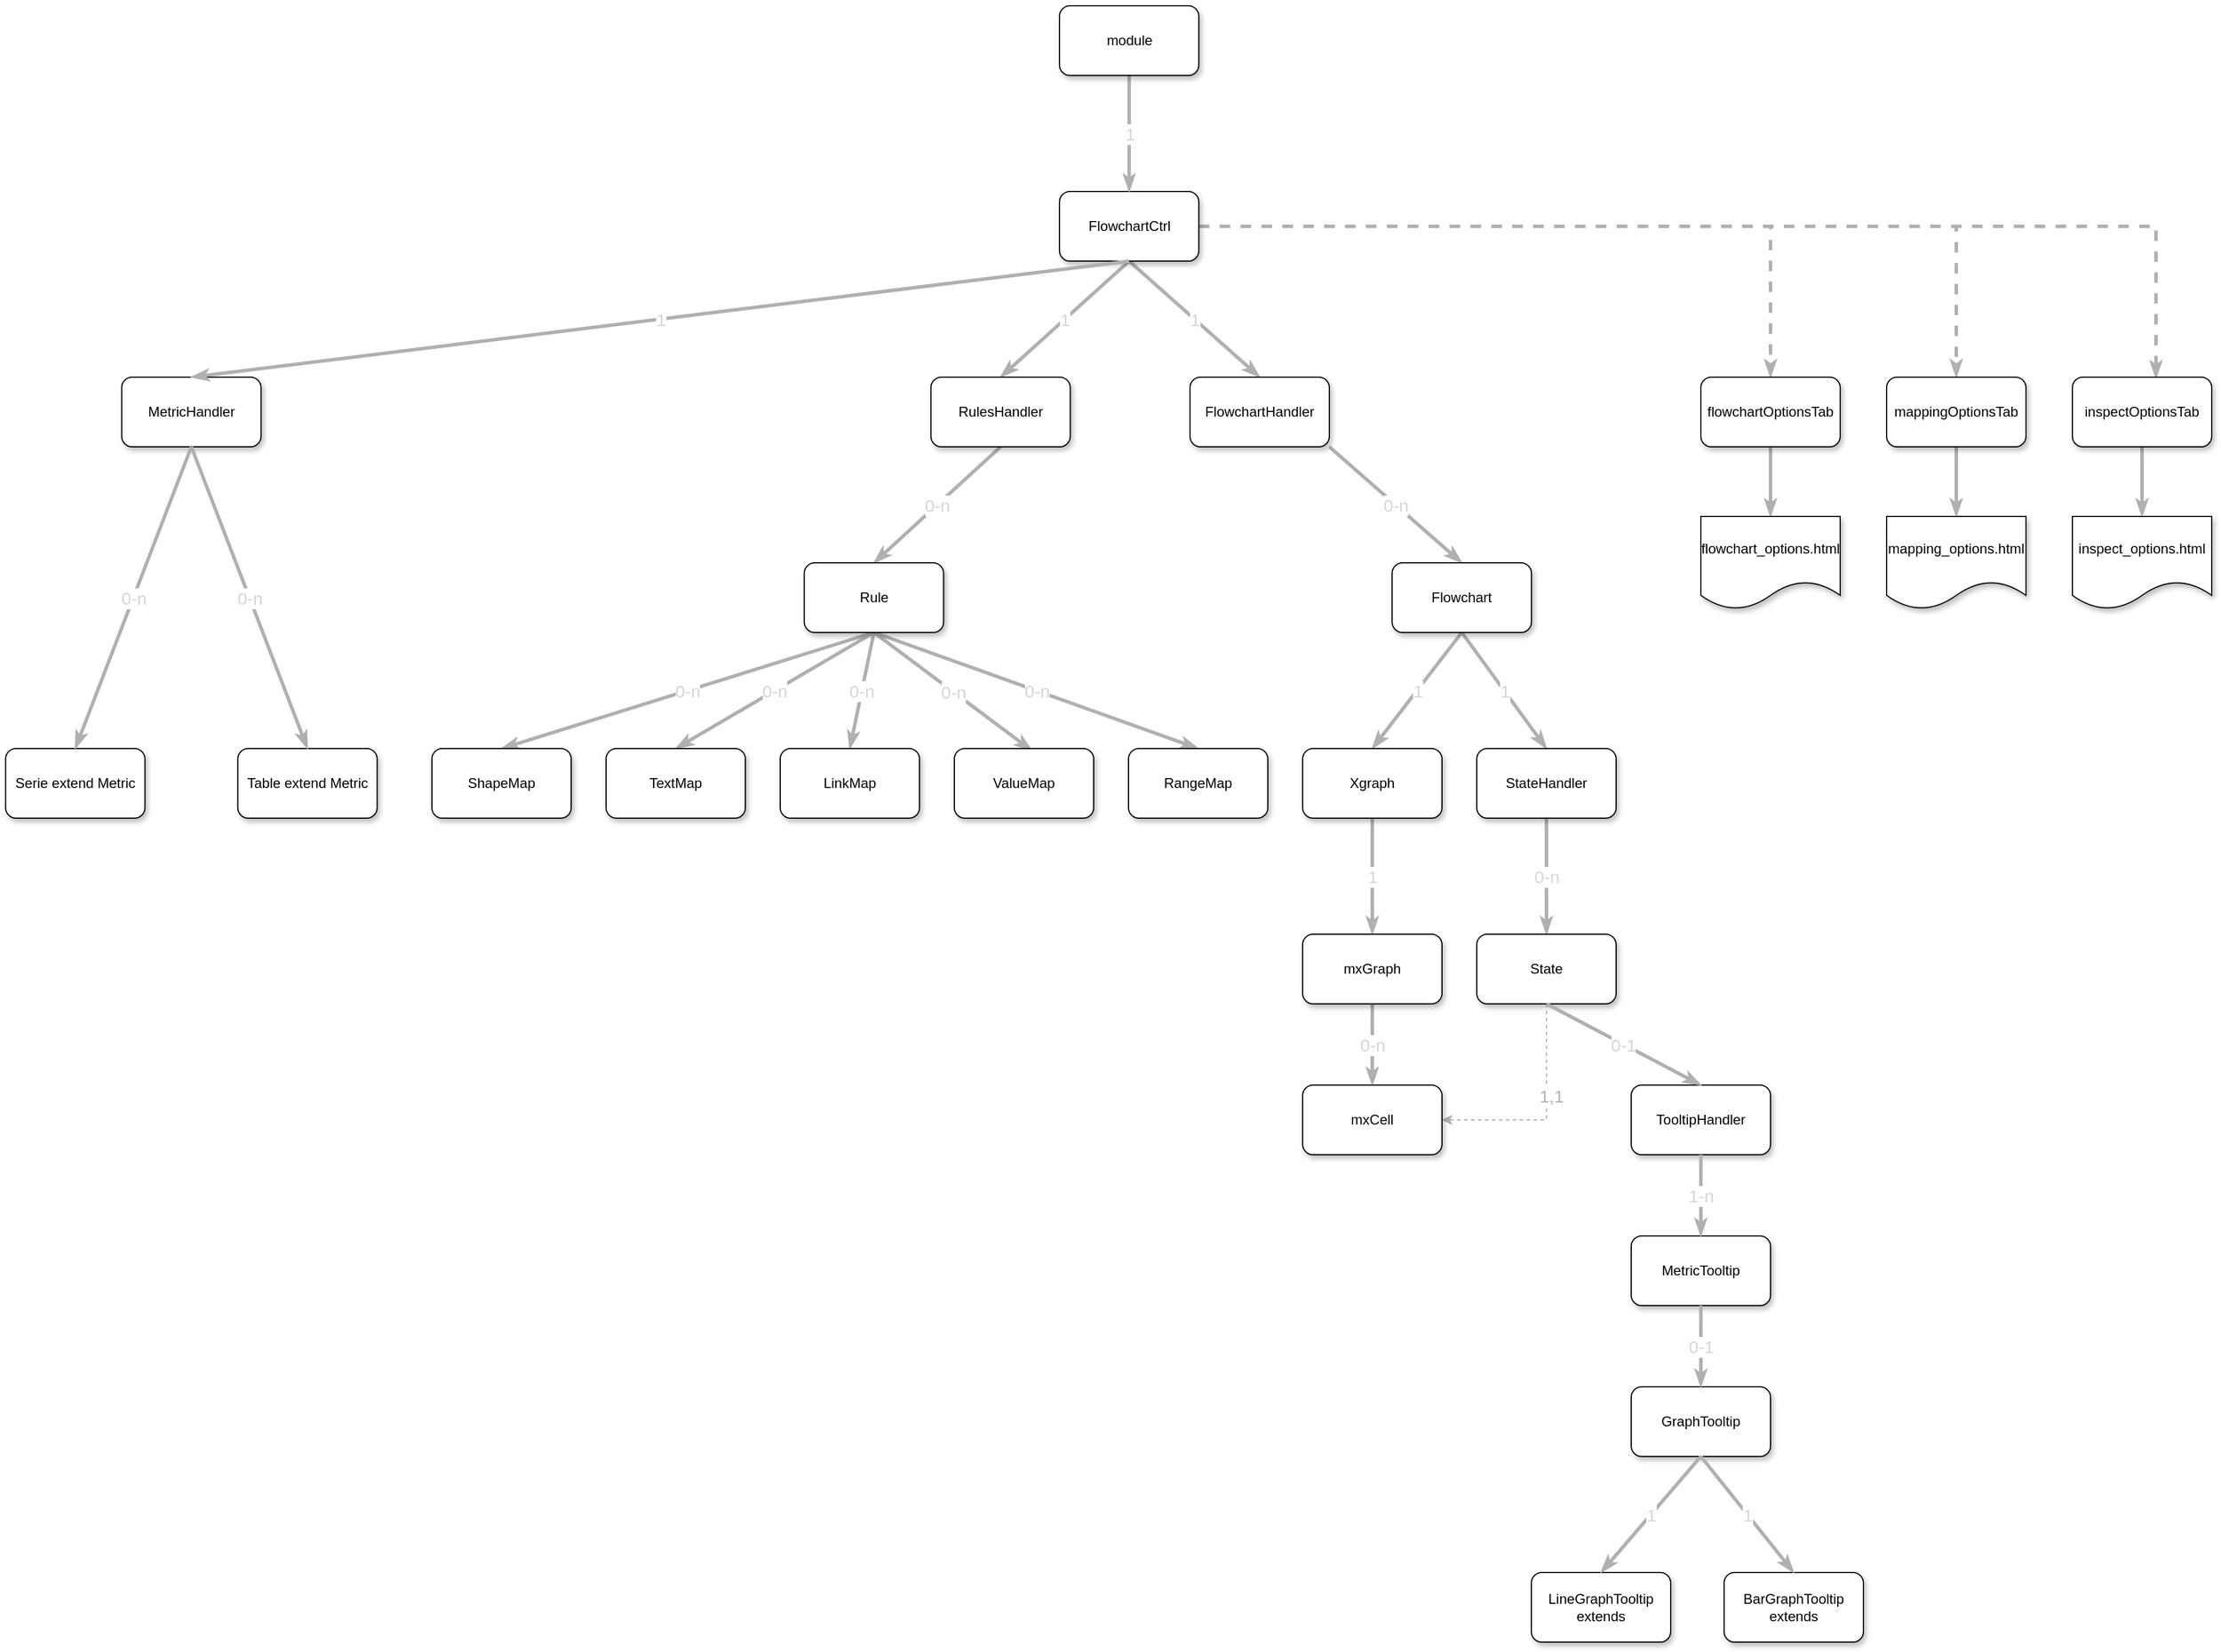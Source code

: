 <mxfile version="12.3.3" type="github" pages="1">
  <diagram id="4MEhEQG-nWIl660bmCpm" name="Page-1">
    <mxGraphModel dx="2272" dy="794" grid="1" gridSize="10" guides="1" tooltips="1" connect="1" arrows="1" fold="1" page="1" pageScale="1" pageWidth="850" pageHeight="1100" math="0" shadow="0">
      <root>
        <mxCell id="0"/>
        <mxCell id="1" parent="0"/>
        <mxCell id="bV-LscC6L0329E-6JN9a-8" value="1" style="rounded=0;orthogonalLoop=1;jettySize=auto;html=1;exitX=0.5;exitY=1;exitDx=0;exitDy=0;endArrow=classicThin;endFill=1;orthogonal=1;entryX=0.5;entryY=0;entryDx=0;entryDy=0;labelBorderColor=none;labelBackgroundColor=#ffffff;strokeColor=#B0B0B0;strokeWidth=3;fontColor=#D6D6D6;fontSize=15;shadow=0;" parent="1" source="bV-LscC6L0329E-6JN9a-1" target="bV-LscC6L0329E-6JN9a-5" edge="1">
          <mxGeometry relative="1" as="geometry"/>
        </mxCell>
        <mxCell id="bV-LscC6L0329E-6JN9a-9" value="1" style="rounded=0;orthogonalLoop=1;jettySize=auto;html=1;entryX=0.5;entryY=0;entryDx=0;entryDy=0;exitX=0.5;exitY=1;exitDx=0;exitDy=0;endArrow=classicThin;endFill=1;orthogonal=1;labelBorderColor=none;labelBackgroundColor=#ffffff;strokeColor=#B0B0B0;strokeWidth=3;fontColor=#D6D6D6;fontSize=15;shadow=0;" parent="1" source="bV-LscC6L0329E-6JN9a-1" target="bV-LscC6L0329E-6JN9a-6" edge="1">
          <mxGeometry relative="1" as="geometry"/>
        </mxCell>
        <mxCell id="bV-LscC6L0329E-6JN9a-39" style="edgeStyle=orthogonalEdgeStyle;rounded=0;orthogonalLoop=1;jettySize=auto;html=1;endArrow=classicThin;endFill=1;dashed=1;labelBorderColor=none;labelBackgroundColor=#ffffff;strokeColor=#B0B0B0;strokeWidth=3;fontColor=#D6D6D6;fontSize=15;shadow=0;" parent="1" source="bV-LscC6L0329E-6JN9a-1" target="bV-LscC6L0329E-6JN9a-38" edge="1">
          <mxGeometry relative="1" as="geometry"/>
        </mxCell>
        <mxCell id="bV-LscC6L0329E-6JN9a-42" style="edgeStyle=orthogonalEdgeStyle;rounded=0;orthogonalLoop=1;jettySize=auto;html=1;entryX=0.5;entryY=0;entryDx=0;entryDy=0;dashed=1;endArrow=classicThin;endFill=1;labelBorderColor=none;labelBackgroundColor=#ffffff;strokeColor=#B0B0B0;strokeWidth=3;fontColor=#D6D6D6;fontSize=15;shadow=0;" parent="1" source="bV-LscC6L0329E-6JN9a-1" target="bV-LscC6L0329E-6JN9a-40" edge="1">
          <mxGeometry relative="1" as="geometry"/>
        </mxCell>
        <mxCell id="bV-LscC6L0329E-6JN9a-43" style="edgeStyle=orthogonalEdgeStyle;rounded=0;orthogonalLoop=1;jettySize=auto;html=1;entryX=0.6;entryY=0.017;entryDx=0;entryDy=0;entryPerimeter=0;dashed=1;endArrow=classicThin;endFill=1;labelBorderColor=none;labelBackgroundColor=#ffffff;strokeColor=#B0B0B0;strokeWidth=3;fontColor=#D6D6D6;fontSize=15;shadow=0;" parent="1" source="bV-LscC6L0329E-6JN9a-1" target="bV-LscC6L0329E-6JN9a-41" edge="1">
          <mxGeometry relative="1" as="geometry"/>
        </mxCell>
        <mxCell id="bV-LscC6L0329E-6JN9a-1" value="FlowchartCtrl" style="rounded=1;whiteSpace=wrap;html=1;fillColor=#FFFFFF;strokeColor=#000000;labelBorderColor=none;shadow=1;gradientColor=none;" parent="1" vertex="1">
          <mxGeometry x="607.579" y="160" width="120" height="60" as="geometry"/>
        </mxCell>
        <mxCell id="bV-LscC6L0329E-6JN9a-13" value="1" style="rounded=0;orthogonalLoop=1;jettySize=auto;html=1;entryX=0.5;entryY=0;entryDx=0;entryDy=0;endArrow=classicThin;endFill=1;orthogonal=1;labelBorderColor=none;labelBackgroundColor=#ffffff;strokeColor=#B0B0B0;strokeWidth=3;fontColor=#D6D6D6;fontSize=15;shadow=0;" parent="1" source="bV-LscC6L0329E-6JN9a-2" target="bV-LscC6L0329E-6JN9a-1" edge="1">
          <mxGeometry relative="1" as="geometry"/>
        </mxCell>
        <mxCell id="bV-LscC6L0329E-6JN9a-2" value="module" style="rounded=1;whiteSpace=wrap;html=1;fillColor=#FFFFFF;strokeColor=#000000;labelBorderColor=none;shadow=1;gradientColor=none;" parent="1" vertex="1">
          <mxGeometry x="607.579" width="120" height="60" as="geometry"/>
        </mxCell>
        <mxCell id="bV-LscC6L0329E-6JN9a-10" value="0-n" style="rounded=0;orthogonalLoop=1;jettySize=auto;html=1;exitX=0.5;exitY=1;exitDx=0;exitDy=0;entryX=0.5;entryY=0;entryDx=0;entryDy=0;endArrow=classicThin;endFill=1;orthogonal=1;labelBorderColor=none;labelBackgroundColor=#ffffff;strokeColor=#B0B0B0;strokeWidth=3;fontColor=#D6D6D6;fontSize=15;shadow=0;" parent="1" source="bV-LscC6L0329E-6JN9a-5" target="bV-LscC6L0329E-6JN9a-7" edge="1">
          <mxGeometry relative="1" as="geometry"/>
        </mxCell>
        <mxCell id="bV-LscC6L0329E-6JN9a-5" value="RulesHandler" style="rounded=1;whiteSpace=wrap;html=1;fillColor=#FFFFFF;strokeColor=#000000;labelBorderColor=none;shadow=1;gradientColor=none;" parent="1" vertex="1">
          <mxGeometry x="496.829" y="320" width="120" height="60" as="geometry"/>
        </mxCell>
        <mxCell id="bV-LscC6L0329E-6JN9a-15" value="0-n" style="rounded=0;orthogonalLoop=1;jettySize=auto;html=1;entryX=0.5;entryY=0;entryDx=0;entryDy=0;endArrow=classicThin;endFill=1;orthogonal=1;labelBorderColor=none;labelBackgroundColor=#ffffff;strokeColor=#B0B0B0;strokeWidth=3;fontColor=#D6D6D6;fontSize=15;shadow=0;" parent="1" source="bV-LscC6L0329E-6JN9a-6" target="bV-LscC6L0329E-6JN9a-14" edge="1">
          <mxGeometry relative="1" as="geometry"/>
        </mxCell>
        <mxCell id="bV-LscC6L0329E-6JN9a-6" value="FlowchartHandler" style="rounded=1;whiteSpace=wrap;html=1;fillColor=#FFFFFF;strokeColor=#000000;labelBorderColor=none;shadow=1;gradientColor=none;" parent="1" vertex="1">
          <mxGeometry x="719.992" y="320" width="120" height="60" as="geometry"/>
        </mxCell>
        <mxCell id="bV-LscC6L0329E-6JN9a-20" value="0-n" style="rounded=0;orthogonalLoop=1;jettySize=auto;html=1;exitX=0.5;exitY=1;exitDx=0;exitDy=0;entryX=0.5;entryY=0;entryDx=0;entryDy=0;endArrow=classicThin;endFill=1;orthogonal=1;labelBorderColor=none;labelBackgroundColor=#ffffff;strokeColor=#B0B0B0;strokeWidth=3;fontColor=#D6D6D6;fontSize=15;shadow=0;" parent="1" source="bV-LscC6L0329E-6JN9a-7" target="bV-LscC6L0329E-6JN9a-16" edge="1">
          <mxGeometry relative="1" as="geometry"/>
        </mxCell>
        <mxCell id="bV-LscC6L0329E-6JN9a-21" value="0-n" style="rounded=0;orthogonalLoop=1;jettySize=auto;html=1;entryX=0.5;entryY=0;entryDx=0;entryDy=0;endArrow=classicThin;endFill=1;exitX=0.5;exitY=1;exitDx=0;exitDy=0;orthogonal=1;labelBorderColor=none;labelBackgroundColor=#ffffff;strokeColor=#B0B0B0;strokeWidth=3;fontColor=#D6D6D6;fontSize=15;shadow=0;" parent="1" source="bV-LscC6L0329E-6JN9a-7" target="bV-LscC6L0329E-6JN9a-17" edge="1">
          <mxGeometry relative="1" as="geometry"/>
        </mxCell>
        <mxCell id="bV-LscC6L0329E-6JN9a-22" value="0-n" style="rounded=0;orthogonalLoop=1;jettySize=auto;html=1;entryX=0.5;entryY=0;entryDx=0;entryDy=0;endArrow=classicThin;endFill=1;exitX=0.5;exitY=1;exitDx=0;exitDy=0;orthogonal=1;labelBorderColor=none;labelBackgroundColor=#ffffff;strokeColor=#B0B0B0;strokeWidth=3;fontColor=#D6D6D6;fontSize=15;shadow=0;" parent="1" source="bV-LscC6L0329E-6JN9a-7" target="bV-LscC6L0329E-6JN9a-18" edge="1">
          <mxGeometry relative="1" as="geometry"/>
        </mxCell>
        <mxCell id="bV-LscC6L0329E-6JN9a-24" value="0-n" style="rounded=0;orthogonalLoop=1;jettySize=auto;html=1;entryX=0.558;entryY=0.033;entryDx=0;entryDy=0;entryPerimeter=0;endArrow=classicThin;endFill=1;orthogonal=1;exitX=0.5;exitY=1;exitDx=0;exitDy=0;labelBorderColor=none;labelBackgroundColor=#ffffff;strokeColor=#B0B0B0;strokeWidth=3;fontColor=#D6D6D6;fontSize=15;shadow=0;" parent="1" source="bV-LscC6L0329E-6JN9a-7" target="bV-LscC6L0329E-6JN9a-23" edge="1">
          <mxGeometry relative="1" as="geometry"/>
        </mxCell>
        <mxCell id="bV-LscC6L0329E-6JN9a-25" value="0-n" style="rounded=0;orthogonalLoop=1;jettySize=auto;html=1;entryX=0.5;entryY=0;entryDx=0;entryDy=0;endArrow=classicThin;endFill=1;orthogonal=1;exitX=0.5;exitY=1;exitDx=0;exitDy=0;labelBorderColor=none;labelBackgroundColor=#ffffff;strokeColor=#B0B0B0;strokeWidth=3;fontColor=#D6D6D6;fontSize=15;shadow=0;" parent="1" source="bV-LscC6L0329E-6JN9a-7" target="bV-LscC6L0329E-6JN9a-19" edge="1">
          <mxGeometry relative="1" as="geometry"/>
        </mxCell>
        <mxCell id="bV-LscC6L0329E-6JN9a-7" value="Rule" style="rounded=1;whiteSpace=wrap;html=1;fillColor=#FFFFFF;strokeColor=#000000;labelBorderColor=none;shadow=1;gradientColor=none;" parent="1" vertex="1">
          <mxGeometry x="387.742" y="480" width="120" height="60" as="geometry"/>
        </mxCell>
        <mxCell id="bV-LscC6L0329E-6JN9a-27" value="1" style="rounded=0;orthogonalLoop=1;jettySize=auto;html=1;entryX=0.5;entryY=0;entryDx=0;entryDy=0;endArrow=classicThin;endFill=1;exitX=0.5;exitY=1;exitDx=0;exitDy=0;orthogonal=1;labelBorderColor=none;labelBackgroundColor=#ffffff;strokeColor=#B0B0B0;strokeWidth=3;fontColor=#D6D6D6;fontSize=15;shadow=0;" parent="1" source="bV-LscC6L0329E-6JN9a-14" target="bV-LscC6L0329E-6JN9a-26" edge="1">
          <mxGeometry relative="1" as="geometry"/>
        </mxCell>
        <mxCell id="bV-LscC6L0329E-6JN9a-31" value="1" style="rounded=0;orthogonalLoop=1;jettySize=auto;html=1;endArrow=classicThin;endFill=1;entryX=0.5;entryY=0;entryDx=0;entryDy=0;exitX=0.5;exitY=1;exitDx=0;exitDy=0;orthogonal=1;labelBorderColor=none;labelBackgroundColor=#ffffff;strokeColor=#B0B0B0;strokeWidth=3;fontColor=#D6D6D6;fontSize=15;shadow=0;" parent="1" source="bV-LscC6L0329E-6JN9a-14" target="bV-LscC6L0329E-6JN9a-30" edge="1">
          <mxGeometry relative="1" as="geometry"/>
        </mxCell>
        <mxCell id="bV-LscC6L0329E-6JN9a-14" value="Flowchart" style="rounded=1;whiteSpace=wrap;html=1;fillColor=#FFFFFF;strokeColor=#000000;labelBorderColor=none;shadow=1;gradientColor=none;" parent="1" vertex="1">
          <mxGeometry x="894.068" y="480" width="120" height="60" as="geometry"/>
        </mxCell>
        <mxCell id="bV-LscC6L0329E-6JN9a-16" value="ShapeMap" style="rounded=1;whiteSpace=wrap;html=1;fillColor=#FFFFFF;strokeColor=#000000;labelBorderColor=none;shadow=1;gradientColor=none;" parent="1" vertex="1">
          <mxGeometry x="67" y="640" width="120" height="60" as="geometry"/>
        </mxCell>
        <mxCell id="bV-LscC6L0329E-6JN9a-17" value="TextMap" style="rounded=1;whiteSpace=wrap;html=1;fillColor=#FFFFFF;strokeColor=#000000;labelBorderColor=none;shadow=1;gradientColor=none;" parent="1" vertex="1">
          <mxGeometry x="217" y="640" width="120" height="60" as="geometry"/>
        </mxCell>
        <mxCell id="bV-LscC6L0329E-6JN9a-18" value="LinkMap" style="rounded=1;whiteSpace=wrap;html=1;fillColor=#FFFFFF;strokeColor=#000000;labelBorderColor=none;shadow=1;gradientColor=none;" parent="1" vertex="1">
          <mxGeometry x="367" y="640" width="120" height="60" as="geometry"/>
        </mxCell>
        <mxCell id="bV-LscC6L0329E-6JN9a-19" value="RangeMap" style="rounded=1;whiteSpace=wrap;html=1;fillColor=#FFFFFF;strokeColor=#000000;labelBorderColor=none;shadow=1;gradientColor=none;" parent="1" vertex="1">
          <mxGeometry x="667" y="640" width="120" height="60" as="geometry"/>
        </mxCell>
        <mxCell id="bV-LscC6L0329E-6JN9a-23" value="ValueMap" style="rounded=1;whiteSpace=wrap;html=1;fillColor=#FFFFFF;strokeColor=#000000;labelBorderColor=none;shadow=1;gradientColor=none;" parent="1" vertex="1">
          <mxGeometry x="517" y="640" width="120" height="60" as="geometry"/>
        </mxCell>
        <mxCell id="bV-LscC6L0329E-6JN9a-29" value="1" style="rounded=0;orthogonalLoop=1;jettySize=auto;html=1;endArrow=classicThin;endFill=1;orthogonal=1;labelBorderColor=none;labelBackgroundColor=#ffffff;strokeColor=#B0B0B0;strokeWidth=3;fontColor=#D6D6D6;fontSize=15;shadow=0;" parent="1" source="bV-LscC6L0329E-6JN9a-26" target="bV-LscC6L0329E-6JN9a-28" edge="1">
          <mxGeometry relative="1" as="geometry"/>
        </mxCell>
        <mxCell id="bV-LscC6L0329E-6JN9a-26" value="Xgraph" style="rounded=1;whiteSpace=wrap;html=1;fillColor=#FFFFFF;strokeColor=#000000;labelBorderColor=none;shadow=1;gradientColor=none;" parent="1" vertex="1">
          <mxGeometry x="817" y="640" width="120" height="60" as="geometry"/>
        </mxCell>
        <mxCell id="bV-LscC6L0329E-6JN9a-35" value="0-n" style="edgeStyle=none;rounded=0;orthogonalLoop=1;jettySize=auto;html=1;entryX=0.5;entryY=0;entryDx=0;entryDy=0;endArrow=classicThin;endFill=1;labelBorderColor=none;labelBackgroundColor=#ffffff;strokeColor=#B0B0B0;strokeWidth=3;fontColor=#D6D6D6;fontSize=15;shadow=0;" parent="1" source="bV-LscC6L0329E-6JN9a-28" target="bV-LscC6L0329E-6JN9a-34" edge="1">
          <mxGeometry relative="1" as="geometry"/>
        </mxCell>
        <mxCell id="bV-LscC6L0329E-6JN9a-28" value="mxGraph" style="rounded=1;whiteSpace=wrap;html=1;fillColor=#FFFFFF;strokeColor=#000000;labelBorderColor=none;shadow=1;gradientColor=none;" parent="1" vertex="1">
          <mxGeometry x="817" y="800" width="120" height="60" as="geometry"/>
        </mxCell>
        <mxCell id="bV-LscC6L0329E-6JN9a-33" value="0-n" style="rounded=0;orthogonalLoop=1;jettySize=auto;html=1;entryX=0.5;entryY=0;entryDx=0;entryDy=0;endArrow=classicThin;endFill=1;orthogonal=1;labelBorderColor=none;labelBackgroundColor=#ffffff;strokeColor=#B0B0B0;strokeWidth=3;fontColor=#D6D6D6;fontSize=15;shadow=0;" parent="1" source="bV-LscC6L0329E-6JN9a-30" target="bV-LscC6L0329E-6JN9a-32" edge="1">
          <mxGeometry relative="1" as="geometry"/>
        </mxCell>
        <mxCell id="bV-LscC6L0329E-6JN9a-30" value="StateHandler" style="rounded=1;whiteSpace=wrap;html=1;fillColor=#FFFFFF;strokeColor=#000000;labelBorderColor=none;shadow=1;gradientColor=none;" parent="1" vertex="1">
          <mxGeometry x="967" y="640" width="120" height="60" as="geometry"/>
        </mxCell>
        <mxCell id="_LfRGwQ-ybBCiPOzob_8-3" style="edgeStyle=orthogonalEdgeStyle;rounded=0;orthogonalLoop=1;jettySize=auto;html=1;entryX=1;entryY=0.5;entryDx=0;entryDy=0;exitX=0.5;exitY=1;exitDx=0;exitDy=0;dashed=1;strokeColor=#B0B0B0;shadow=0;" parent="1" source="bV-LscC6L0329E-6JN9a-32" target="bV-LscC6L0329E-6JN9a-34" edge="1">
          <mxGeometry relative="1" as="geometry"/>
        </mxCell>
        <mxCell id="_LfRGwQ-ybBCiPOzob_8-4" value="1,1" style="text;html=1;resizable=0;points=[];align=center;verticalAlign=middle;labelBackgroundColor=#ffffff;fontColor=#B0B0B0;fontSize=15;" parent="_LfRGwQ-ybBCiPOzob_8-3" vertex="1" connectable="0">
          <mxGeometry x="-0.168" y="4" relative="1" as="geometry">
            <mxPoint as="offset"/>
          </mxGeometry>
        </mxCell>
        <mxCell id="bV-LscC6L0329E-6JN9a-32" value="State" style="rounded=1;whiteSpace=wrap;html=1;fillColor=#FFFFFF;strokeColor=#000000;labelBorderColor=none;shadow=1;gradientColor=none;" parent="1" vertex="1">
          <mxGeometry x="967" y="800" width="120" height="60" as="geometry"/>
        </mxCell>
        <mxCell id="bV-LscC6L0329E-6JN9a-34" value="mxCell" style="rounded=1;whiteSpace=wrap;html=1;fillColor=#FFFFFF;strokeColor=#000000;labelBorderColor=none;shadow=1;gradientColor=none;" parent="1" vertex="1">
          <mxGeometry x="817" y="930" width="120" height="60" as="geometry"/>
        </mxCell>
        <mxCell id="bV-LscC6L0329E-6JN9a-47" style="edgeStyle=orthogonalEdgeStyle;rounded=0;orthogonalLoop=1;jettySize=auto;html=1;endArrow=classicThin;endFill=1;labelBorderColor=none;labelBackgroundColor=#ffffff;strokeColor=#B0B0B0;strokeWidth=3;fontColor=#D6D6D6;fontSize=15;shadow=0;" parent="1" source="bV-LscC6L0329E-6JN9a-38" target="bV-LscC6L0329E-6JN9a-44" edge="1">
          <mxGeometry relative="1" as="geometry"/>
        </mxCell>
        <mxCell id="bV-LscC6L0329E-6JN9a-38" value="flowchartOptionsTab" style="rounded=1;whiteSpace=wrap;html=1;fillColor=#FFFFFF;strokeColor=#000000;labelBorderColor=none;shadow=1;gradientColor=none;" parent="1" vertex="1">
          <mxGeometry x="1160" y="320" width="120" height="60" as="geometry"/>
        </mxCell>
        <mxCell id="bV-LscC6L0329E-6JN9a-48" style="edgeStyle=orthogonalEdgeStyle;rounded=0;orthogonalLoop=1;jettySize=auto;html=1;entryX=0.5;entryY=0;entryDx=0;entryDy=0;endArrow=classicThin;endFill=1;labelBorderColor=none;labelBackgroundColor=#ffffff;strokeColor=#B0B0B0;strokeWidth=3;fontColor=#D6D6D6;fontSize=15;shadow=0;" parent="1" source="bV-LscC6L0329E-6JN9a-40" target="bV-LscC6L0329E-6JN9a-45" edge="1">
          <mxGeometry relative="1" as="geometry"/>
        </mxCell>
        <mxCell id="bV-LscC6L0329E-6JN9a-40" value="mappingOptionsTab" style="rounded=1;whiteSpace=wrap;html=1;fillColor=#FFFFFF;strokeColor=#000000;labelBorderColor=none;shadow=1;gradientColor=none;" parent="1" vertex="1">
          <mxGeometry x="1320" y="320" width="120" height="60" as="geometry"/>
        </mxCell>
        <mxCell id="bV-LscC6L0329E-6JN9a-49" style="edgeStyle=orthogonalEdgeStyle;rounded=0;orthogonalLoop=1;jettySize=auto;html=1;entryX=0.5;entryY=0;entryDx=0;entryDy=0;endArrow=classicThin;endFill=1;labelBorderColor=none;labelBackgroundColor=#ffffff;strokeColor=#B0B0B0;strokeWidth=3;fontColor=#D6D6D6;fontSize=15;shadow=0;" parent="1" source="bV-LscC6L0329E-6JN9a-41" target="bV-LscC6L0329E-6JN9a-46" edge="1">
          <mxGeometry relative="1" as="geometry"/>
        </mxCell>
        <mxCell id="bV-LscC6L0329E-6JN9a-41" value="inspectOptionsTab" style="rounded=1;whiteSpace=wrap;html=1;fillColor=#FFFFFF;strokeColor=#000000;labelBorderColor=none;shadow=1;gradientColor=none;glass=0;" parent="1" vertex="1">
          <mxGeometry x="1480" y="320" width="120" height="60" as="geometry"/>
        </mxCell>
        <mxCell id="bV-LscC6L0329E-6JN9a-44" value="flowchart_options.html" style="shape=document;whiteSpace=wrap;html=1;boundedLbl=1;fillColor=#FFFFFF;strokeColor=#000000;labelBorderColor=none;shadow=1;gradientColor=none;" parent="1" vertex="1">
          <mxGeometry x="1160" y="440" width="120" height="80" as="geometry"/>
        </mxCell>
        <mxCell id="bV-LscC6L0329E-6JN9a-45" value="mapping_options.html" style="shape=document;whiteSpace=wrap;html=1;boundedLbl=1;fillColor=#FFFFFF;strokeColor=#000000;labelBorderColor=none;shadow=1;gradientColor=none;" parent="1" vertex="1">
          <mxGeometry x="1320" y="440" width="120" height="80" as="geometry"/>
        </mxCell>
        <mxCell id="bV-LscC6L0329E-6JN9a-46" value="inspect_options.html" style="shape=document;whiteSpace=wrap;html=1;boundedLbl=1;fillColor=#FFFFFF;strokeColor=#000000;labelBorderColor=none;shadow=1;gradientColor=none;" parent="1" vertex="1">
          <mxGeometry x="1480" y="440" width="120" height="80" as="geometry"/>
        </mxCell>
        <mxCell id="l0Rkj0HlI-U1IX-2Wov2-1" value="MetricHandler" style="rounded=1;whiteSpace=wrap;html=1;fillColor=#FFFFFF;strokeColor=#000000;labelBorderColor=none;shadow=1;gradientColor=none;" vertex="1" parent="1">
          <mxGeometry x="-200.171" y="320" width="120" height="60" as="geometry"/>
        </mxCell>
        <mxCell id="l0Rkj0HlI-U1IX-2Wov2-4" value="1" style="rounded=0;orthogonalLoop=1;jettySize=auto;html=1;exitX=0.5;exitY=1;exitDx=0;exitDy=0;endArrow=classicThin;endFill=1;orthogonal=1;entryX=0.5;entryY=0;entryDx=0;entryDy=0;labelBorderColor=none;labelBackgroundColor=#ffffff;strokeColor=#B0B0B0;strokeWidth=3;fontColor=#D6D6D6;fontSize=15;shadow=0;" edge="1" parent="1" source="bV-LscC6L0329E-6JN9a-1" target="l0Rkj0HlI-U1IX-2Wov2-1">
          <mxGeometry relative="1" as="geometry">
            <mxPoint x="678" y="230" as="sourcePoint"/>
            <mxPoint x="567" y="330" as="targetPoint"/>
          </mxGeometry>
        </mxCell>
        <mxCell id="l0Rkj0HlI-U1IX-2Wov2-5" value="Serie extend Metric" style="rounded=1;whiteSpace=wrap;html=1;fillColor=#FFFFFF;strokeColor=#000000;labelBorderColor=none;shadow=1;gradientColor=none;" vertex="1" parent="1">
          <mxGeometry x="-300.171" y="640" width="120" height="60" as="geometry"/>
        </mxCell>
        <mxCell id="l0Rkj0HlI-U1IX-2Wov2-6" value="Table extend Metric" style="rounded=1;whiteSpace=wrap;html=1;fillColor=#FFFFFF;strokeColor=#000000;labelBorderColor=none;shadow=1;gradientColor=none;" vertex="1" parent="1">
          <mxGeometry x="-100.171" y="640" width="120" height="60" as="geometry"/>
        </mxCell>
        <mxCell id="l0Rkj0HlI-U1IX-2Wov2-7" value="0-n" style="rounded=0;orthogonalLoop=1;jettySize=auto;html=1;exitX=0.5;exitY=1;exitDx=0;exitDy=0;endArrow=classicThin;endFill=1;orthogonal=1;entryX=0.5;entryY=0;entryDx=0;entryDy=0;labelBorderColor=none;labelBackgroundColor=#ffffff;strokeColor=#B0B0B0;strokeWidth=3;fontColor=#D6D6D6;fontSize=15;shadow=0;" edge="1" parent="1" source="l0Rkj0HlI-U1IX-2Wov2-1" target="l0Rkj0HlI-U1IX-2Wov2-5">
          <mxGeometry relative="1" as="geometry">
            <mxPoint x="478" y="420" as="sourcePoint"/>
            <mxPoint x="-330" y="520" as="targetPoint"/>
          </mxGeometry>
        </mxCell>
        <mxCell id="l0Rkj0HlI-U1IX-2Wov2-8" value="0-n" style="rounded=0;orthogonalLoop=1;jettySize=auto;html=1;exitX=0.5;exitY=1;exitDx=0;exitDy=0;endArrow=classicThin;endFill=1;orthogonal=1;entryX=0.5;entryY=0;entryDx=0;entryDy=0;labelBorderColor=none;labelBackgroundColor=#ffffff;strokeColor=#B0B0B0;strokeWidth=3;fontColor=#D6D6D6;fontSize=15;shadow=0;" edge="1" parent="1" source="l0Rkj0HlI-U1IX-2Wov2-1" target="l0Rkj0HlI-U1IX-2Wov2-6">
          <mxGeometry relative="1" as="geometry">
            <mxPoint x="-130" y="390" as="sourcePoint"/>
            <mxPoint x="-250" y="650" as="targetPoint"/>
          </mxGeometry>
        </mxCell>
        <mxCell id="l0Rkj0HlI-U1IX-2Wov2-9" value="TooltipHandler" style="rounded=1;whiteSpace=wrap;html=1;fillColor=#FFFFFF;strokeColor=#000000;labelBorderColor=none;shadow=1;gradientColor=none;" vertex="1" parent="1">
          <mxGeometry x="1100" y="930" width="120" height="60" as="geometry"/>
        </mxCell>
        <mxCell id="l0Rkj0HlI-U1IX-2Wov2-10" value="0-1" style="rounded=0;orthogonalLoop=1;jettySize=auto;html=1;entryX=0.5;entryY=0;entryDx=0;entryDy=0;endArrow=classicThin;endFill=1;orthogonal=1;labelBorderColor=none;labelBackgroundColor=#ffffff;strokeColor=#B0B0B0;strokeWidth=3;fontColor=#D6D6D6;fontSize=15;shadow=0;exitX=0.5;exitY=1;exitDx=0;exitDy=0;" edge="1" parent="1" source="bV-LscC6L0329E-6JN9a-32" target="l0Rkj0HlI-U1IX-2Wov2-9">
          <mxGeometry relative="1" as="geometry">
            <mxPoint x="1037" y="710" as="sourcePoint"/>
            <mxPoint x="1037" y="810" as="targetPoint"/>
          </mxGeometry>
        </mxCell>
        <mxCell id="l0Rkj0HlI-U1IX-2Wov2-11" value="MetricTooltip" style="rounded=1;whiteSpace=wrap;html=1;fillColor=#FFFFFF;strokeColor=#000000;labelBorderColor=none;shadow=1;gradientColor=none;" vertex="1" parent="1">
          <mxGeometry x="1100" y="1060" width="120" height="60" as="geometry"/>
        </mxCell>
        <mxCell id="l0Rkj0HlI-U1IX-2Wov2-12" value="1-n" style="rounded=0;orthogonalLoop=1;jettySize=auto;html=1;entryX=0.5;entryY=0;entryDx=0;entryDy=0;endArrow=classicThin;endFill=1;orthogonal=1;labelBorderColor=none;labelBackgroundColor=#ffffff;strokeColor=#B0B0B0;strokeWidth=3;fontColor=#D6D6D6;fontSize=15;shadow=0;exitX=0.5;exitY=1;exitDx=0;exitDy=0;" edge="1" parent="1" source="l0Rkj0HlI-U1IX-2Wov2-9" target="l0Rkj0HlI-U1IX-2Wov2-11">
          <mxGeometry relative="1" as="geometry">
            <mxPoint x="1037" y="870" as="sourcePoint"/>
            <mxPoint x="1170" y="940" as="targetPoint"/>
          </mxGeometry>
        </mxCell>
        <mxCell id="l0Rkj0HlI-U1IX-2Wov2-13" value="GraphTooltip" style="rounded=1;whiteSpace=wrap;html=1;fillColor=#FFFFFF;strokeColor=#000000;labelBorderColor=none;shadow=1;gradientColor=none;" vertex="1" parent="1">
          <mxGeometry x="1100" y="1190" width="120" height="60" as="geometry"/>
        </mxCell>
        <mxCell id="l0Rkj0HlI-U1IX-2Wov2-14" value="0-1" style="rounded=0;orthogonalLoop=1;jettySize=auto;html=1;entryX=0.5;entryY=0;entryDx=0;entryDy=0;endArrow=classicThin;endFill=1;orthogonal=1;labelBorderColor=none;labelBackgroundColor=#ffffff;strokeColor=#B0B0B0;strokeWidth=3;fontColor=#D6D6D6;fontSize=15;shadow=0;exitX=0.5;exitY=1;exitDx=0;exitDy=0;" edge="1" parent="1" source="l0Rkj0HlI-U1IX-2Wov2-11" target="l0Rkj0HlI-U1IX-2Wov2-13">
          <mxGeometry relative="1" as="geometry">
            <mxPoint x="1170" y="1000" as="sourcePoint"/>
            <mxPoint x="1170" y="1070" as="targetPoint"/>
          </mxGeometry>
        </mxCell>
        <mxCell id="l0Rkj0HlI-U1IX-2Wov2-15" value="LineGraphTooltip&lt;br&gt;extends" style="rounded=1;whiteSpace=wrap;html=1;fillColor=#FFFFFF;strokeColor=#000000;labelBorderColor=none;shadow=1;gradientColor=none;" vertex="1" parent="1">
          <mxGeometry x="1014" y="1350" width="120" height="60" as="geometry"/>
        </mxCell>
        <mxCell id="l0Rkj0HlI-U1IX-2Wov2-16" value="BarGraphTooltip&lt;br&gt;extends" style="rounded=1;whiteSpace=wrap;html=1;fillColor=#FFFFFF;strokeColor=#000000;labelBorderColor=none;shadow=1;gradientColor=none;" vertex="1" parent="1">
          <mxGeometry x="1180" y="1350" width="120" height="60" as="geometry"/>
        </mxCell>
        <mxCell id="l0Rkj0HlI-U1IX-2Wov2-17" value="1" style="rounded=0;orthogonalLoop=1;jettySize=auto;html=1;entryX=0.5;entryY=0;entryDx=0;entryDy=0;endArrow=classicThin;endFill=1;orthogonal=1;labelBorderColor=none;labelBackgroundColor=#ffffff;strokeColor=#B0B0B0;strokeWidth=3;fontColor=#D6D6D6;fontSize=15;shadow=0;" edge="1" parent="1" target="l0Rkj0HlI-U1IX-2Wov2-15">
          <mxGeometry relative="1" as="geometry">
            <mxPoint x="1160" y="1250" as="sourcePoint"/>
            <mxPoint x="1080" y="1340" as="targetPoint"/>
          </mxGeometry>
        </mxCell>
        <mxCell id="l0Rkj0HlI-U1IX-2Wov2-18" value="1" style="rounded=0;orthogonalLoop=1;jettySize=auto;html=1;entryX=0.5;entryY=0;entryDx=0;entryDy=0;endArrow=classicThin;endFill=1;orthogonal=1;labelBorderColor=none;labelBackgroundColor=#ffffff;strokeColor=#B0B0B0;strokeWidth=3;fontColor=#D6D6D6;fontSize=15;shadow=0;exitX=0.5;exitY=1;exitDx=0;exitDy=0;" edge="1" parent="1" source="l0Rkj0HlI-U1IX-2Wov2-13" target="l0Rkj0HlI-U1IX-2Wov2-16">
          <mxGeometry relative="1" as="geometry">
            <mxPoint x="1110" y="1260" as="sourcePoint"/>
            <mxPoint x="1110" y="1330" as="targetPoint"/>
          </mxGeometry>
        </mxCell>
      </root>
    </mxGraphModel>
  </diagram>
</mxfile>
